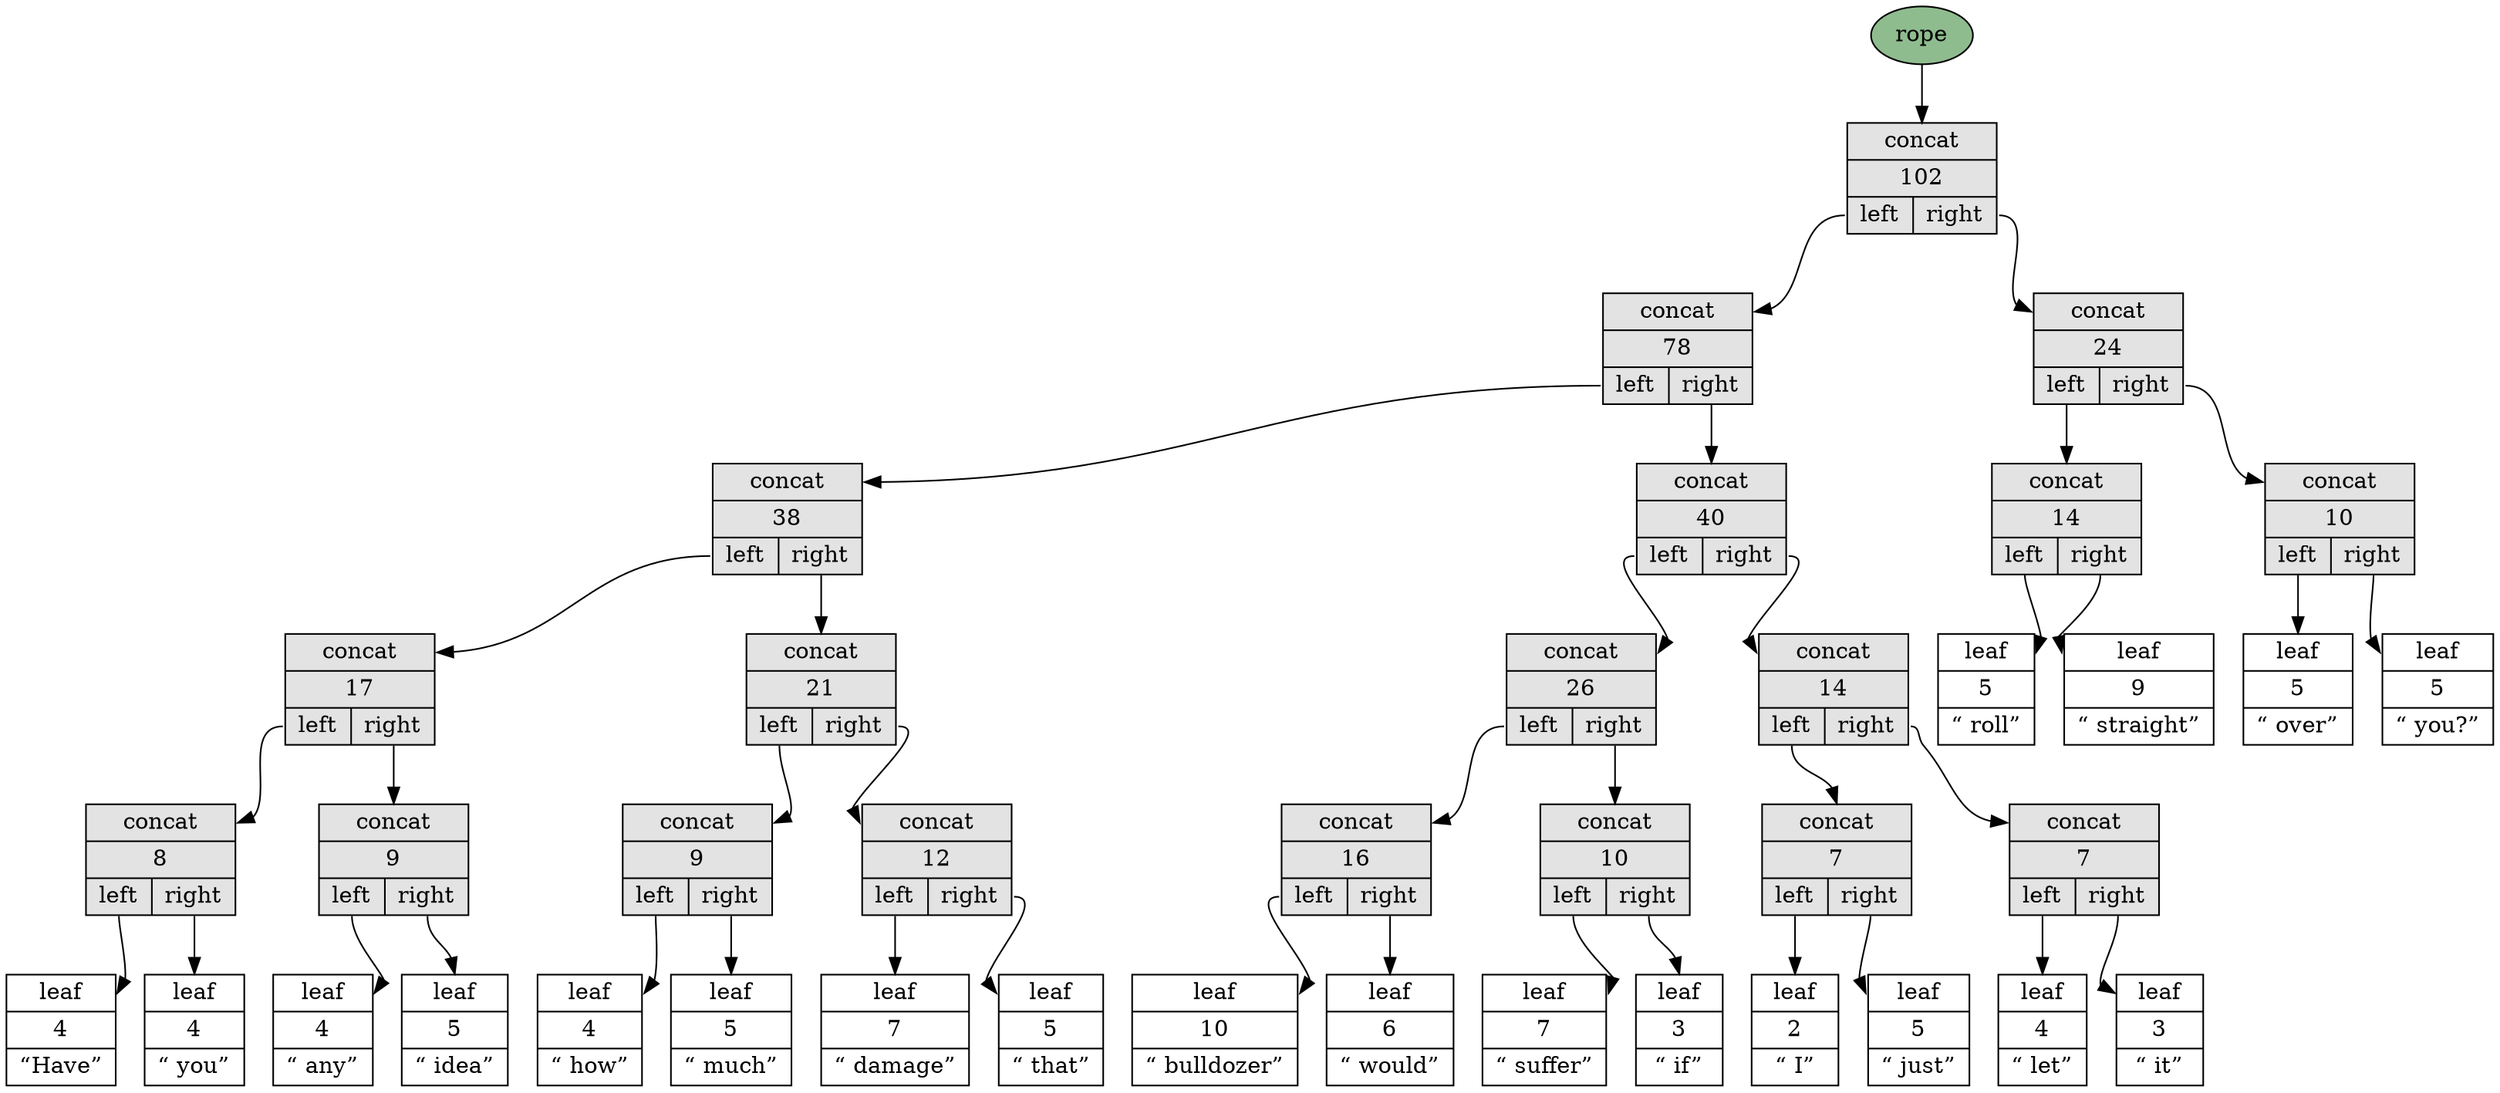 digraph bulldozerrebalanced {
	node [shape=record]
	97465739 [label="{<type> concat | <length> 102 | { <left> left | <right> right } }", style=filled, fillcolor=gray89]
	86887156 [label="{<type> concat | <length> 78 | { <left> left | <right> right } }", style=filled, fillcolor=gray89]
	13896219 [label="{<type> concat | <length> 38 | { <left> left | <right> right } }", style=filled, fillcolor=gray89]
	16103619 [label="{<type> concat | <length> 17 | { <left> left | <right> right } }", style=filled, fillcolor=gray89]
	91624242 [label="{<type> concat | <length> 8 | { <left> left | <right> right } }", style=filled, fillcolor=gray89]
	132039725 [label="{ <type> leaf | <length> 4 | <value> &#8220;Have&#8221; }"]
	91624242:left -> 132039725:type
	111192482 [label="{ <type> leaf | <length> 4 | <value> &#8220; you&#8221; }"]
	91624242:right -> 111192482:type
	16103619:left -> 91624242:type
	90943341 [label="{<type> concat | <length> 9 | { <left> left | <right> right } }", style=filled, fillcolor=gray89]
	20211335 [label="{ <type> leaf | <length> 4 | <value> &#8220; any&#8221; }"]
	90943341:left -> 20211335:type
	20732410 [label="{ <type> leaf | <length> 5 | <value> &#8220; idea&#8221; }"]
	90943341:right -> 20732410:type
	16103619:right -> 90943341:type
	13896219:left -> 16103619:type
	86416567 [label="{<type> concat | <length> 21 | { <left> left | <right> right } }", style=filled, fillcolor=gray89]
	98226531 [label="{<type> concat | <length> 9 | { <left> left | <right> right } }", style=filled, fillcolor=gray89]
	50255239 [label="{ <type> leaf | <length> 4 | <value> &#8220; how&#8221; }"]
	98226531:left -> 50255239:type
	4575007 [label="{ <type> leaf | <length> 5 | <value> &#8220; much&#8221; }"]
	98226531:right -> 4575007:type
	86416567:left -> 98226531:type
	75628698 [label="{<type> concat | <length> 12 | { <left> left | <right> right } }", style=filled, fillcolor=gray89]
	108631001 [label="{ <type> leaf | <length> 7 | <value> &#8220; damage&#8221; }"]
	75628698:left -> 108631001:type
	3059071 [label="{ <type> leaf | <length> 5 | <value> &#8220; that&#8221; }"]
	75628698:right -> 3059071:type
	86416567:right -> 75628698:type
	13896219:right -> 86416567:type
	86887156:left -> 13896219:type
	19111814 [label="{<type> concat | <length> 40 | { <left> left | <right> right } }", style=filled, fillcolor=gray89]
	18501043 [label="{<type> concat | <length> 26 | { <left> left | <right> right } }", style=filled, fillcolor=gray89]
	110300708 [label="{<type> concat | <length> 16 | { <left> left | <right> right } }", style=filled, fillcolor=gray89]
	83159754 [label="{ <type> leaf | <length> 10 | <value> &#8220; bulldozer&#8221; }"]
	110300708:left -> 83159754:type
	86653836 [label="{ <type> leaf | <length> 6 | <value> &#8220; would&#8221; }"]
	110300708:right -> 86653836:type
	18501043:left -> 110300708:type
	72506789 [label="{<type> concat | <length> 10 | { <left> left | <right> right } }", style=filled, fillcolor=gray89]
	7557848 [label="{ <type> leaf | <length> 7 | <value> &#8220; suffer&#8221; }"]
	72506789:left -> 7557848:type
	55465842 [label="{ <type> leaf | <length> 3 | <value> &#8220; if&#8221; }"]
	72506789:right -> 55465842:type
	18501043:right -> 72506789:type
	19111814:left -> 18501043:type
	74817726 [label="{<type> concat | <length> 14 | { <left> left | <right> right } }", style=filled, fillcolor=gray89]
	81847318 [label="{<type> concat | <length> 7 | { <left> left | <right> right } }", style=filled, fillcolor=gray89]
	54316495 [label="{ <type> leaf | <length> 2 | <value> &#8220; I&#8221; }"]
	81847318:left -> 54316495:type
	98179958 [label="{ <type> leaf | <length> 5 | <value> &#8220; just&#8221; }"]
	81847318:right -> 98179958:type
	74817726:left -> 81847318:type
	4232387 [label="{<type> concat | <length> 7 | { <left> left | <right> right } }", style=filled, fillcolor=gray89]
	91726269 [label="{ <type> leaf | <length> 4 | <value> &#8220; let&#8221; }"]
	4232387:left -> 91726269:type
	45485964 [label="{ <type> leaf | <length> 3 | <value> &#8220; it&#8221; }"]
	4232387:right -> 45485964:type
	74817726:right -> 4232387:type
	19111814:right -> 74817726:type
	86887156:right -> 19111814:type
	97465739:left -> 86887156:type
	28426592 [label="{<type> concat | <length> 24 | { <left> left | <right> right } }", style=filled, fillcolor=gray89]
	58483489 [label="{<type> concat | <length> 14 | { <left> left | <right> right } }", style=filled, fillcolor=gray89]
	5727544 [label="{ <type> leaf | <length> 5 | <value> &#8220; roll&#8221; }"]
	58483489:left -> 5727544:type
	41405269 [label="{ <type> leaf | <length> 9 | <value> &#8220; straight&#8221; }"]
	58483489:right -> 41405269:type
	28426592:left -> 58483489:type
	27882606 [label="{<type> concat | <length> 10 | { <left> left | <right> right } }", style=filled, fillcolor=gray89]
	52524796 [label="{ <type> leaf | <length> 5 | <value> &#8220; over&#8221; }"]
	27882606:left -> 52524796:type
	18128108 [label="{ <type> leaf | <length> 5 | <value> &#8220; you?&#8221; }"]
	27882606:right -> 18128108:type
	28426592:right -> 27882606:type
	97465739:right -> 28426592:type
	rope [label="rope", shape=oval, style=filled, fillcolor=darkseagreen]
	rope -> 97465739
}